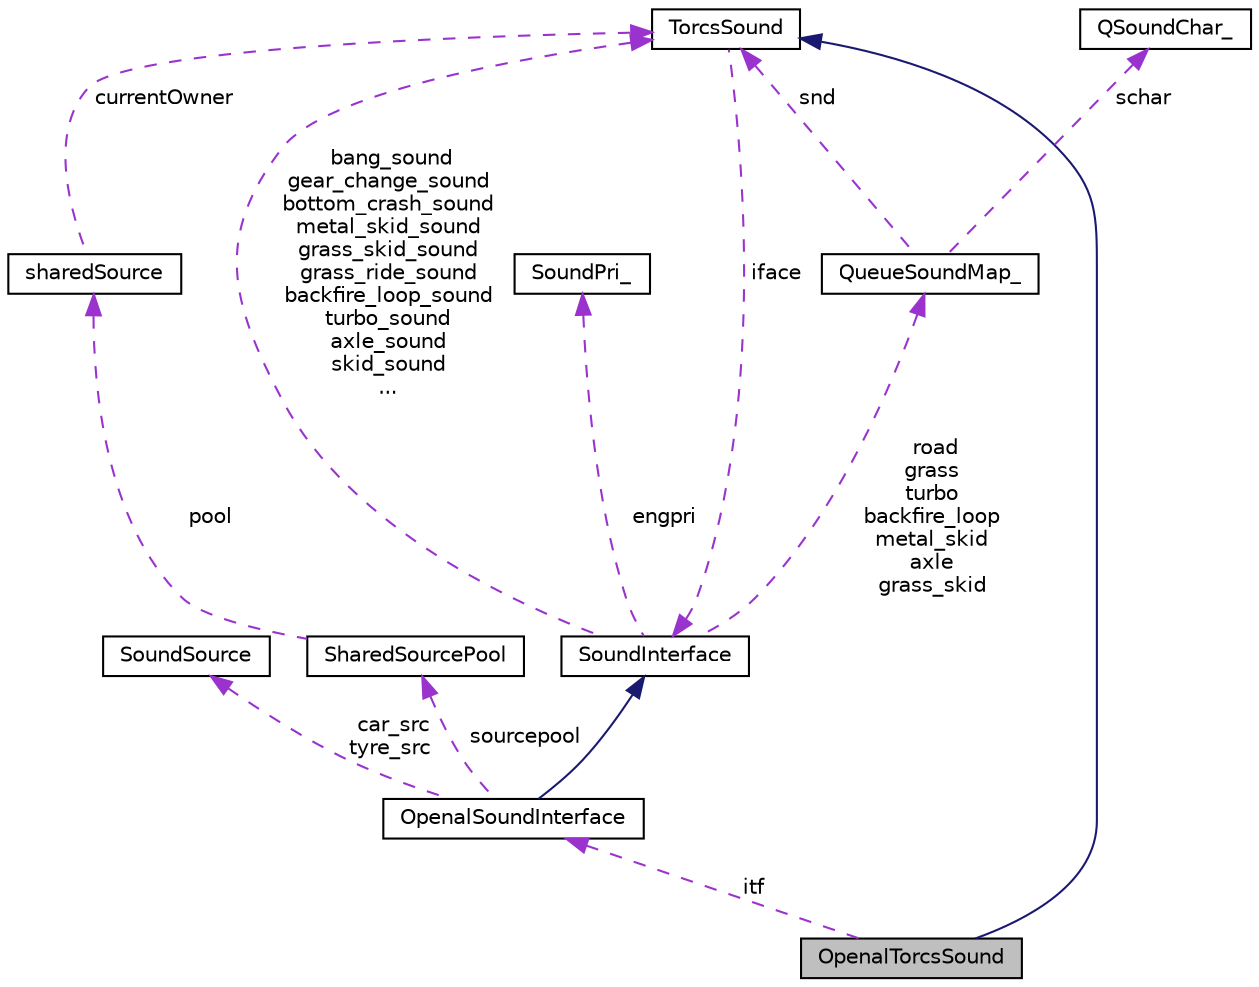 digraph "OpenalTorcsSound"
{
  edge [fontname="Helvetica",fontsize="10",labelfontname="Helvetica",labelfontsize="10"];
  node [fontname="Helvetica",fontsize="10",shape=record];
  Node1 [label="OpenalTorcsSound",height=0.2,width=0.4,color="black", fillcolor="grey75", style="filled", fontcolor="black"];
  Node2 -> Node1 [dir="back",color="midnightblue",fontsize="10",style="solid",fontname="Helvetica"];
  Node2 [label="TorcsSound",height=0.2,width=0.4,color="black", fillcolor="white", style="filled",URL="$class_torcs_sound.html",tooltip="A generic TORCS sound. "];
  Node3 -> Node2 [dir="back",color="darkorchid3",fontsize="10",style="dashed",label=" iface" ,fontname="Helvetica"];
  Node3 [label="SoundInterface",height=0.2,width=0.4,color="black", fillcolor="white", style="filled",URL="$class_sound_interface.html",tooltip="Sound interface. "];
  Node4 -> Node3 [dir="back",color="darkorchid3",fontsize="10",style="dashed",label=" engpri" ,fontname="Helvetica"];
  Node4 [label="SoundPri_",height=0.2,width=0.4,color="black", fillcolor="white", style="filled",URL="$struct_sound_pri__.html",tooltip="Sound priority, used to sort cars according to amplitude attenuation. "];
  Node2 -> Node3 [dir="back",color="darkorchid3",fontsize="10",style="dashed",label=" bang_sound\ngear_change_sound\nbottom_crash_sound\nmetal_skid_sound\ngrass_skid_sound\ngrass_ride_sound\nbackfire_loop_sound\nturbo_sound\naxle_sound\nskid_sound\n..." ,fontname="Helvetica"];
  Node5 -> Node3 [dir="back",color="darkorchid3",fontsize="10",style="dashed",label=" road\ngrass\nturbo\nbackfire_loop\nmetal_skid\naxle\ngrass_skid" ,fontname="Helvetica"];
  Node5 [label="QueueSoundMap_",height=0.2,width=0.4,color="black", fillcolor="white", style="filled",URL="$struct_queue_sound_map__.html",tooltip="A queue containing mappings between sounds and sound sources. "];
  Node6 -> Node5 [dir="back",color="darkorchid3",fontsize="10",style="dashed",label=" schar" ,fontname="Helvetica"];
  Node6 [label="QSoundChar_",height=0.2,width=0.4,color="black", fillcolor="white", style="filled",URL="$struct_q_sound_char__.html"];
  Node2 -> Node5 [dir="back",color="darkorchid3",fontsize="10",style="dashed",label=" snd" ,fontname="Helvetica"];
  Node7 -> Node1 [dir="back",color="darkorchid3",fontsize="10",style="dashed",label=" itf" ,fontname="Helvetica"];
  Node7 [label="OpenalSoundInterface",height=0.2,width=0.4,color="black", fillcolor="white", style="filled",URL="$class_openal_sound_interface.html"];
  Node3 -> Node7 [dir="back",color="midnightblue",fontsize="10",style="solid",fontname="Helvetica"];
  Node8 -> Node7 [dir="back",color="darkorchid3",fontsize="10",style="dashed",label=" sourcepool" ,fontname="Helvetica"];
  Node8 [label="SharedSourcePool",height=0.2,width=0.4,color="black", fillcolor="white", style="filled",URL="$class_shared_source_pool.html"];
  Node9 -> Node8 [dir="back",color="darkorchid3",fontsize="10",style="dashed",label=" pool" ,fontname="Helvetica"];
  Node9 [label="sharedSource",height=0.2,width=0.4,color="black", fillcolor="white", style="filled",URL="$structshared_source.html"];
  Node2 -> Node9 [dir="back",color="darkorchid3",fontsize="10",style="dashed",label=" currentOwner" ,fontname="Helvetica"];
  Node10 -> Node7 [dir="back",color="darkorchid3",fontsize="10",style="dashed",label=" car_src\ntyre_src" ,fontname="Helvetica"];
  Node10 [label="SoundSource",height=0.2,width=0.4,color="black", fillcolor="white", style="filled",URL="$class_sound_source.html",tooltip="Sound source management. "];
}
